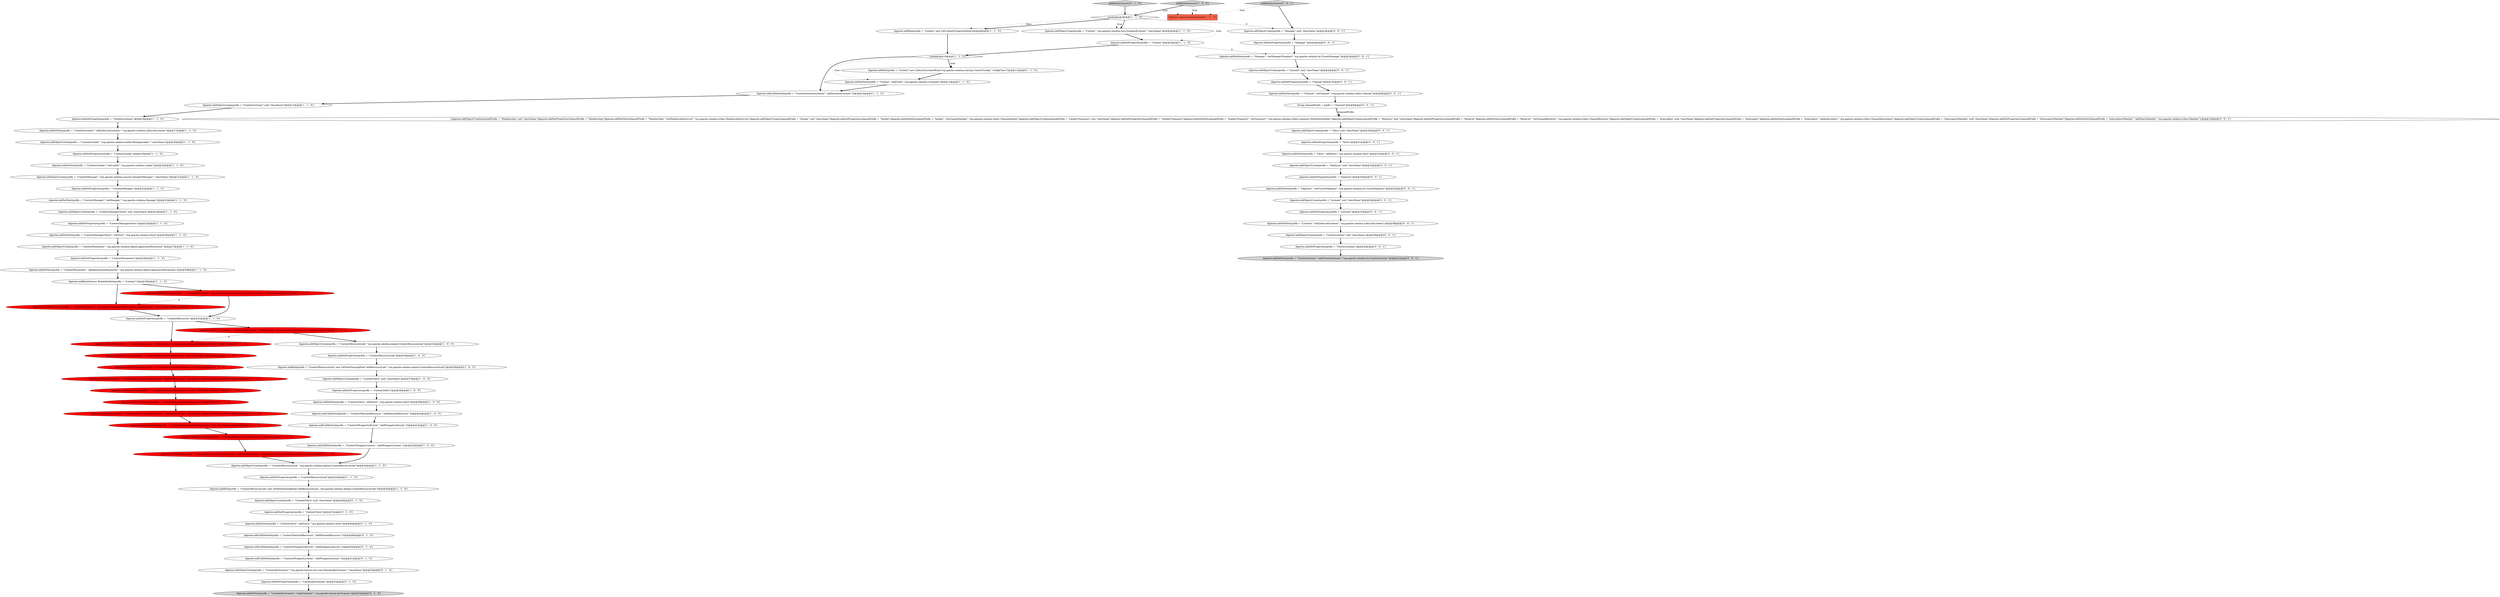 digraph {
5 [style = filled, label = "digester.addSetProperties(prefix + \"Context/Resources\")@@@32@@@['1', '1', '0']", fillcolor = white, shape = ellipse image = "AAA0AAABBB1BBB"];
15 [style = filled, label = "digester.addSetProperties(prefix + \"Context/ResourceLink\")@@@44@@@['1', '1', '0']", fillcolor = white, shape = ellipse image = "AAA0AAABBB1BBB"];
67 [style = filled, label = "digester.addSetNext(prefix + \"Manager\",\"setManagerTemplate\",\"org.apache.catalina.ha.ClusterManager\")@@@5@@@['0', '0', '1']", fillcolor = white, shape = ellipse image = "AAA0AAABBB3BBB"];
78 [style = filled, label = "{digester.addObjectCreate(channelPrefix + \"Membership\",null,\"className\")digester.addSetProperties(channelPrefix + \"Membership\")digester.addSetNext(channelPrefix + \"Membership\",\"setMembershipService\",\"org.apache.catalina.tribes.MembershipService\")digester.addObjectCreate(channelPrefix + \"Sender\",null,\"className\")digester.addSetProperties(channelPrefix + \"Sender\")digester.addSetNext(channelPrefix + \"Sender\",\"setChannelSender\",\"org.apache.catalina.tribes.ChannelSender\")digester.addObjectCreate(channelPrefix + \"Sender/Transport\",null,\"className\")digester.addSetProperties(channelPrefix + \"Sender/Transport\")digester.addSetNext(channelPrefix + \"Sender/Transport\",\"setTransport\",\"org.apache.catalina.tribes.transport.MultiPointSender\")digester.addObjectCreate(channelPrefix + \"Receiver\",null,\"className\")digester.addSetProperties(channelPrefix + \"Receiver\")digester.addSetNext(channelPrefix + \"Receiver\",\"setChannelReceiver\",\"org.apache.catalina.tribes.ChannelReceiver\")digester.addObjectCreate(channelPrefix + \"Interceptor\",null,\"className\")digester.addSetProperties(channelPrefix + \"Interceptor\")digester.addSetNext(channelPrefix + \"Interceptor\",\"addInterceptor\",\"org.apache.catalina.tribes.ChannelInterceptor\")digester.addObjectCreate(channelPrefix + \"Interceptor/Member\",null,\"className\")digester.addSetProperties(channelPrefix + \"Interceptor/Member\")digester.addSetNext(channelPrefix + \"Interceptor/Member\",\"addStaticMember\",\"org.apache.catalina.tribes.Member\")}@@@10@@@['0', '0', '1']", fillcolor = white, shape = ellipse image = "AAA0AAABBB3BBB"];
41 [style = filled, label = "digester.addSetNext(prefix + \"Context/Resources/JarResources\",\"addJarResources\",\"org.apache.catalina.WebResourceSet\")@@@39@@@['0', '1', '0']", fillcolor = red, shape = ellipse image = "AAA1AAABBB2BBB"];
8 [style = filled, label = "digester.addSetProperties(prefix + \"Context/Parameter\")@@@28@@@['1', '1', '0']", fillcolor = white, shape = ellipse image = "AAA0AAABBB1BBB"];
9 [style = filled, label = "create@@@10@@@['1', '1', '0']", fillcolor = white, shape = diamond image = "AAA0AAABBB1BBB"];
18 [style = filled, label = "digester.addCallMethod(prefix + \"Context/WrapperLifecycle\",\"addWrapperLifecycle\",0)@@@41@@@['1', '0', '0']", fillcolor = white, shape = ellipse image = "AAA0AAABBB1BBB"];
44 [style = filled, label = "digester.addObjectCreate(prefix + \"Context/JarScanner\",\"org.apache.tomcat.util.scan.StandardJarScanner\",\"className\")@@@52@@@['0', '1', '0']", fillcolor = white, shape = ellipse image = "AAA0AAABBB2BBB"];
65 [style = filled, label = "digester.addSetProperties(prefix + \"Channel\")@@@7@@@['0', '0', '1']", fillcolor = white, shape = ellipse image = "AAA0AAABBB3BBB"];
17 [style = filled, label = "digester.addCallMethod(prefix + \"Context/WatchedResource\",\"addWatchedResource\",0)@@@40@@@['1', '0', '0']", fillcolor = white, shape = ellipse image = "AAA0AAABBB1BBB"];
77 [style = filled, label = "digester.addSetProperties(prefix + \"Listener\")@@@37@@@['0', '0', '1']", fillcolor = white, shape = ellipse image = "AAA0AAABBB3BBB"];
80 [style = filled, label = "digester.addSetProperties(prefix + \"Manager\")@@@4@@@['0', '0', '1']", fillcolor = white, shape = ellipse image = "AAA0AAABBB3BBB"];
55 [style = filled, label = "digester.addSetNext(prefix + \"Context/Resources\",\"setResources\",\"org.apache.catalina.WebResourceRoot\")@@@33@@@['0', '1', '0']", fillcolor = red, shape = ellipse image = "AAA1AAABBB2BBB"];
58 [style = filled, label = "digester.addSetNext(prefix + \"Context/Resources/PreResources\",\"addPreResources\",\"org.apache.catalina.WebResourceSet\")@@@36@@@['0', '1', '0']", fillcolor = red, shape = ellipse image = "AAA1AAABBB2BBB"];
81 [style = filled, label = "digester.addObjectCreate(prefix + \"Valve\",null,\"className\")@@@30@@@['0', '0', '1']", fillcolor = white, shape = ellipse image = "AAA0AAABBB3BBB"];
71 [style = filled, label = "digester.addObjectCreate(prefix + \"Channel\",null,\"className\")@@@6@@@['0', '0', '1']", fillcolor = white, shape = ellipse image = "AAA0AAABBB3BBB"];
60 [style = filled, label = "digester.addObjectCreate(prefix + \"Context/Resources\",\"org.apache.catalina.webresources.StandardRoot\",\"className\")@@@31@@@['0', '1', '0']", fillcolor = red, shape = ellipse image = "AAA1AAABBB2BBB"];
11 [style = filled, label = "digester.addRuleSet(new RealmRuleSet(prefix + \"Context/\"))@@@30@@@['1', '1', '0']", fillcolor = white, shape = ellipse image = "AAA0AAABBB1BBB"];
10 [style = filled, label = "digester.addObjectCreate(prefix + \"Context/Manager\",\"org.apache.catalina.session.StandardManager\",\"className\")@@@21@@@['1', '1', '0']", fillcolor = white, shape = ellipse image = "AAA0AAABBB1BBB"];
38 [style = filled, label = "addRuleInstances['1', '0', '0']", fillcolor = lightgray, shape = diamond image = "AAA0AAABBB1BBB"];
69 [style = filled, label = "digester.addSetNext(prefix + \"Deployer\",\"setClusterDeployer\",\"org.apache.catalina.ha.ClusterDeployer\")@@@35@@@['0', '0', '1']", fillcolor = white, shape = ellipse image = "AAA0AAABBB3BBB"];
12 [style = filled, label = "digester.addSetProperties(prefix + \"Context/Valve\")@@@38@@@['1', '0', '0']", fillcolor = white, shape = ellipse image = "AAA0AAABBB1BBB"];
29 [style = filled, label = "digester.addObjectCreate(prefix + \"Context/Loader\",\"org.apache.catalina.loader.WebappLoader\",\"className\")@@@18@@@['1', '1', '0']", fillcolor = white, shape = ellipse image = "AAA0AAABBB1BBB"];
74 [style = filled, label = "digester.addObjectCreate(prefix + \"Manager\",null,\"className\")@@@3@@@['0', '0', '1']", fillcolor = white, shape = ellipse image = "AAA0AAABBB3BBB"];
16 [style = filled, label = "digester.addObjectCreate(prefix + \"Context/ResourceLink\",\"org.apache.catalina.deploy.ContextResourceLink\")@@@43@@@['1', '1', '0']", fillcolor = white, shape = ellipse image = "AAA0AAABBB1BBB"];
75 [style = filled, label = "String channelPrefix = prefix + \"Channel/\"@@@9@@@['0', '0', '1']", fillcolor = white, shape = ellipse image = "AAA0AAABBB3BBB"];
51 [style = filled, label = "digester.addCallMethod(prefix + \"Context/WrapperListener\",\"addWrapperListener\",0)@@@51@@@['0', '1', '0']", fillcolor = white, shape = ellipse image = "AAA0AAABBB2BBB"];
48 [style = filled, label = "digester.addSetNext(prefix + \"Context/Resources/PostResources\",\"addPostResources\",\"org.apache.catalina.WebResourceSet\")@@@42@@@['0', '1', '0']", fillcolor = red, shape = ellipse image = "AAA1AAABBB2BBB"];
2 [style = filled, label = "digester.addObjectCreate(prefix + \"Context/ResourceLink\",\"org.apache.catalina.deploy.ContextResourceLink\")@@@34@@@['1', '0', '0']", fillcolor = white, shape = ellipse image = "AAA0AAABBB1BBB"];
33 [style = filled, label = "digester.addSetNext(prefix + \"Context/Listener\",\"addLifecycleListener\",\"org.apache.catalina.LifecycleListener\")@@@17@@@['1', '1', '0']", fillcolor = white, shape = ellipse image = "AAA0AAABBB1BBB"];
22 [style = filled, label = "digester.addSetNext(prefix + \"Context\",\"addChild\",\"org.apache.catalina.Container\")@@@12@@@['1', '1', '0']", fillcolor = white, shape = ellipse image = "AAA0AAABBB1BBB"];
28 [style = filled, label = "digester.addSetProperties(prefix + \"Context\")@@@5@@@['1', '1', '0']", fillcolor = white, shape = ellipse image = "AAA0AAABBB1BBB"];
46 [style = filled, label = "digester.addSetNext(prefix + \"Context/JarScanner\",\"setJarScanner\",\"org.apache.tomcat.JarScanner\")@@@54@@@['0', '1', '0']", fillcolor = lightgray, shape = ellipse image = "AAA0AAABBB2BBB"];
79 [style = filled, label = "digester.addSetProperties(prefix + \"ClusterListener\")@@@40@@@['0', '0', '1']", fillcolor = white, shape = ellipse image = "AAA0AAABBB3BBB"];
6 [style = filled, label = "digester.addSetProperties(prefix + \"Context/ResourceLink\")@@@35@@@['1', '0', '0']", fillcolor = white, shape = ellipse image = "AAA0AAABBB1BBB"];
39 [style = filled, label = "digester.addObjectCreate(prefix + \"Context/Resources\",\"org.apache.naming.resources.FileDirContext\",\"className\")@@@31@@@['1', '0', '0']", fillcolor = red, shape = ellipse image = "AAA1AAABBB1BBB"];
19 [style = filled, label = "Digester digester@@@2@@@['1', '1', '1']", fillcolor = tomato, shape = box image = "AAA0AAABBB1BBB"];
49 [style = filled, label = "digester.addObjectCreate(prefix + \"Context/Valve\",null,\"className\")@@@46@@@['0', '1', '0']", fillcolor = white, shape = ellipse image = "AAA0AAABBB2BBB"];
54 [style = filled, label = "digester.addObjectCreate(prefix + \"Context/Resources/PostResources\",null,\"className\")@@@40@@@['0', '1', '0']", fillcolor = red, shape = ellipse image = "AAA1AAABBB2BBB"];
50 [style = filled, label = "addRuleInstances['0', '1', '0']", fillcolor = lightgray, shape = diamond image = "AAA0AAABBB2BBB"];
30 [style = filled, label = "create@@@3@@@['1', '1', '0']", fillcolor = white, shape = diamond image = "AAA0AAABBB1BBB"];
32 [style = filled, label = "digester.addRule(prefix + \"Context\",new LifecycleListenerRule(\"org.apache.catalina.startup.ContextConfig\",\"configClass\"))@@@11@@@['1', '1', '0']", fillcolor = white, shape = ellipse image = "AAA0AAABBB1BBB"];
13 [style = filled, label = "digester.addSetProperties(prefix + \"Context/Manager/Store\")@@@25@@@['1', '1', '0']", fillcolor = white, shape = ellipse image = "AAA0AAABBB1BBB"];
53 [style = filled, label = "digester.addCallMethod(prefix + \"Context/WrapperLifecycle\",\"addWrapperLifecycle\",0)@@@50@@@['0', '1', '0']", fillcolor = white, shape = ellipse image = "AAA0AAABBB2BBB"];
82 [style = filled, label = "digester.addSetNext(prefix + \"ClusterListener\",\"addClusterListener\",\"org.apache.catalina.ha.ClusterListener\")@@@41@@@['0', '0', '1']", fillcolor = lightgray, shape = ellipse image = "AAA0AAABBB3BBB"];
34 [style = filled, label = "digester.addSetNext(prefix + \"Context/Manager/Store\",\"setStore\",\"org.apache.catalina.Store\")@@@26@@@['1', '1', '0']", fillcolor = white, shape = ellipse image = "AAA0AAABBB1BBB"];
37 [style = filled, label = "digester.addObjectCreate(prefix + \"Context/Listener\",null,\"className\")@@@15@@@['1', '1', '0']", fillcolor = white, shape = ellipse image = "AAA0AAABBB1BBB"];
40 [style = filled, label = "digester.addRule(prefix + \"Context\",new SetContextPropertiesRule())@@@8@@@['1', '1', '0']", fillcolor = white, shape = ellipse image = "AAA0AAABBB1BBB"];
42 [style = filled, label = "digester.addObjectCreate(prefix + \"Context/Resources/PreResources\",null,\"className\")@@@34@@@['0', '1', '0']", fillcolor = red, shape = ellipse image = "AAA1AAABBB2BBB"];
3 [style = filled, label = "digester.addRule(prefix + \"Context/ResourceLink\",new SetNextNamingRule(\"addResourceLink\",\"org.apache.catalina.deploy.ContextResourceLink\"))@@@36@@@['1', '0', '0']", fillcolor = white, shape = ellipse image = "AAA0AAABBB1BBB"];
61 [style = filled, label = "digester.addSetProperties(prefix + \"Context/JarScanner\")@@@53@@@['0', '1', '0']", fillcolor = white, shape = ellipse image = "AAA0AAABBB2BBB"];
21 [style = filled, label = "digester.addObjectCreate(prefix + \"Context\",\"org.apache.catalina.core.StandardContext\",\"className\")@@@4@@@['1', '1', '0']", fillcolor = white, shape = ellipse image = "AAA0AAABBB1BBB"];
68 [style = filled, label = "digester.addSetNext(prefix + \"Channel\",\"setChannel\",\"org.apache.catalina.tribes.Channel\")@@@8@@@['0', '0', '1']", fillcolor = white, shape = ellipse image = "AAA0AAABBB3BBB"];
27 [style = filled, label = "digester.addCallMethod(prefix + \"Context/WrapperListener\",\"addWrapperListener\",0)@@@42@@@['1', '0', '0']", fillcolor = white, shape = ellipse image = "AAA0AAABBB1BBB"];
72 [style = filled, label = "digester.addSetProperties(prefix + \"Valve\")@@@31@@@['0', '0', '1']", fillcolor = white, shape = ellipse image = "AAA0AAABBB3BBB"];
59 [style = filled, label = "digester.addCallMethod(prefix + \"Context/WatchedResource\",\"addWatchedResource\",0)@@@49@@@['0', '1', '0']", fillcolor = white, shape = ellipse image = "AAA0AAABBB2BBB"];
35 [style = filled, label = "digester.addSetProperties(prefix + \"Context/Listener\")@@@16@@@['1', '1', '0']", fillcolor = white, shape = ellipse image = "AAA0AAABBB1BBB"];
4 [style = filled, label = "digester.addSetNext(prefix + \"Context/Loader\",\"setLoader\",\"org.apache.catalina.Loader\")@@@20@@@['1', '1', '0']", fillcolor = white, shape = ellipse image = "AAA0AAABBB1BBB"];
0 [style = filled, label = "digester.addObjectCreate(prefix + \"Context/Manager/Store\",null,\"className\")@@@24@@@['1', '1', '0']", fillcolor = white, shape = ellipse image = "AAA0AAABBB1BBB"];
20 [style = filled, label = "digester.addSetProperties(prefix + \"Context/Manager\")@@@22@@@['1', '1', '0']", fillcolor = white, shape = ellipse image = "AAA0AAABBB1BBB"];
36 [style = filled, label = "digester.addSetNext(prefix + \"Context/Resources\",\"setResources\",\"javax.naming.directory.DirContext\")@@@33@@@['1', '0', '0']", fillcolor = red, shape = ellipse image = "AAA1AAABBB1BBB"];
43 [style = filled, label = "digester.addSetProperties(prefix + \"Context/Resources/JarResources\")@@@38@@@['0', '1', '0']", fillcolor = red, shape = ellipse image = "AAA1AAABBB2BBB"];
64 [style = filled, label = "addRuleInstances['0', '0', '1']", fillcolor = lightgray, shape = diamond image = "AAA0AAABBB3BBB"];
76 [style = filled, label = "digester.addSetNext(prefix + \"Listener\",\"addLifecycleListener\",\"org.apache.catalina.LifecycleListener\")@@@38@@@['0', '0', '1']", fillcolor = white, shape = ellipse image = "AAA0AAABBB3BBB"];
25 [style = filled, label = "digester.addRule(prefix + \"Context/ResourceLink\",new SetNextNamingRule(\"addResourceLink\",\"org.apache.catalina.deploy.ContextResourceLink\"))@@@45@@@['1', '1', '0']", fillcolor = white, shape = ellipse image = "AAA0AAABBB1BBB"];
63 [style = filled, label = "digester.addObjectCreate(prefix + \"ClusterListener\",null,\"className\")@@@39@@@['0', '0', '1']", fillcolor = white, shape = ellipse image = "AAA0AAABBB3BBB"];
47 [style = filled, label = "digester.addSetNext(prefix + \"Context/Valve\",\"addValve\",\"org.apache.catalina.Valve\")@@@48@@@['0', '1', '0']", fillcolor = white, shape = ellipse image = "AAA0AAABBB2BBB"];
31 [style = filled, label = "digester.addSetProperties(prefix + \"Context/Loader\")@@@19@@@['1', '1', '0']", fillcolor = white, shape = ellipse image = "AAA0AAABBB1BBB"];
66 [style = filled, label = "digester.addSetProperties(prefix + \"Deployer\")@@@34@@@['0', '0', '1']", fillcolor = white, shape = ellipse image = "AAA0AAABBB3BBB"];
57 [style = filled, label = "digester.addSetProperties(prefix + \"Context/Valve\")@@@47@@@['0', '1', '0']", fillcolor = white, shape = ellipse image = "AAA0AAABBB2BBB"];
26 [style = filled, label = "digester.addSetNext(prefix + \"Context/Parameter\",\"addApplicationParameter\",\"org.apache.catalina.deploy.ApplicationParameter\")@@@29@@@['1', '1', '0']", fillcolor = white, shape = ellipse image = "AAA0AAABBB1BBB"];
56 [style = filled, label = "digester.addSetProperties(prefix + \"Context/Resources/PostResources\")@@@41@@@['0', '1', '0']", fillcolor = red, shape = ellipse image = "AAA1AAABBB2BBB"];
1 [style = filled, label = "digester.addObjectCreate(prefix + \"Context/Parameter\",\"org.apache.catalina.deploy.ApplicationParameter\")@@@27@@@['1', '1', '0']", fillcolor = white, shape = ellipse image = "AAA0AAABBB1BBB"];
24 [style = filled, label = "digester.addCallMethod(prefix + \"Context/InstanceListener\",\"addInstanceListener\",0)@@@14@@@['1', '1', '0']", fillcolor = white, shape = ellipse image = "AAA0AAABBB1BBB"];
7 [style = filled, label = "digester.addObjectCreate(prefix + \"Context/Valve\",null,\"className\")@@@37@@@['1', '0', '0']", fillcolor = white, shape = ellipse image = "AAA0AAABBB1BBB"];
70 [style = filled, label = "digester.addObjectCreate(prefix + \"Listener\",null,\"className\")@@@36@@@['0', '0', '1']", fillcolor = white, shape = ellipse image = "AAA0AAABBB3BBB"];
52 [style = filled, label = "digester.addObjectCreate(prefix + \"Context/Resources/JarResources\",null,\"className\")@@@37@@@['0', '1', '0']", fillcolor = red, shape = ellipse image = "AAA1AAABBB2BBB"];
62 [style = filled, label = "digester.addObjectCreate(prefix + \"Deployer\",null,\"className\")@@@33@@@['0', '0', '1']", fillcolor = white, shape = ellipse image = "AAA0AAABBB3BBB"];
23 [style = filled, label = "digester.addSetNext(prefix + \"Context/Manager\",\"setManager\",\"org.apache.catalina.Manager\")@@@23@@@['1', '1', '0']", fillcolor = white, shape = ellipse image = "AAA0AAABBB1BBB"];
73 [style = filled, label = "digester.addSetNext(prefix + \"Valve\",\"addValve\",\"org.apache.catalina.Valve\")@@@32@@@['0', '0', '1']", fillcolor = white, shape = ellipse image = "AAA0AAABBB3BBB"];
45 [style = filled, label = "digester.addSetProperties(prefix + \"Context/Resources/PreResources\")@@@35@@@['0', '1', '0']", fillcolor = red, shape = ellipse image = "AAA1AAABBB2BBB"];
14 [style = filled, label = "digester.addSetNext(prefix + \"Context/Valve\",\"addValve\",\"org.apache.catalina.Valve\")@@@39@@@['1', '0', '0']", fillcolor = white, shape = ellipse image = "AAA0AAABBB1BBB"];
25->49 [style = bold, label=""];
6->3 [style = bold, label=""];
5->55 [style = bold, label=""];
32->22 [style = bold, label=""];
54->56 [style = bold, label=""];
0->13 [style = bold, label=""];
42->45 [style = bold, label=""];
2->6 [style = bold, label=""];
15->25 [style = bold, label=""];
73->62 [style = bold, label=""];
38->19 [style = dotted, label="true"];
28->9 [style = bold, label=""];
14->17 [style = bold, label=""];
67->71 [style = bold, label=""];
61->46 [style = bold, label=""];
11->60 [style = bold, label=""];
26->11 [style = bold, label=""];
21->28 [style = bold, label=""];
38->30 [style = bold, label=""];
36->2 [style = bold, label=""];
65->68 [style = bold, label=""];
72->73 [style = bold, label=""];
30->40 [style = bold, label=""];
41->54 [style = bold, label=""];
5->36 [style = bold, label=""];
71->65 [style = bold, label=""];
75->78 [style = bold, label=""];
9->24 [style = bold, label=""];
9->32 [style = dotted, label="true"];
13->34 [style = bold, label=""];
50->30 [style = bold, label=""];
9->32 [style = bold, label=""];
51->44 [style = bold, label=""];
64->74 [style = bold, label=""];
31->4 [style = bold, label=""];
30->74 [style = dashed, label="0"];
27->16 [style = bold, label=""];
66->69 [style = bold, label=""];
33->29 [style = bold, label=""];
20->23 [style = bold, label=""];
3->7 [style = bold, label=""];
48->16 [style = bold, label=""];
12->14 [style = bold, label=""];
56->48 [style = bold, label=""];
39->60 [style = dashed, label="0"];
28->67 [style = dashed, label="0"];
30->28 [style = dotted, label="true"];
36->55 [style = dashed, label="0"];
4->10 [style = bold, label=""];
44->61 [style = bold, label=""];
1->8 [style = bold, label=""];
63->79 [style = bold, label=""];
39->5 [style = bold, label=""];
40->9 [style = bold, label=""];
62->66 [style = bold, label=""];
79->82 [style = bold, label=""];
55->42 [style = bold, label=""];
23->0 [style = bold, label=""];
47->59 [style = bold, label=""];
59->53 [style = bold, label=""];
60->5 [style = bold, label=""];
45->58 [style = bold, label=""];
52->43 [style = bold, label=""];
30->21 [style = bold, label=""];
30->40 [style = dotted, label="false"];
80->67 [style = bold, label=""];
43->41 [style = bold, label=""];
37->35 [style = bold, label=""];
57->47 [style = bold, label=""];
9->22 [style = dotted, label="true"];
78->81 [style = bold, label=""];
75->78 [style = solid, label="channelPrefix"];
16->15 [style = bold, label=""];
50->19 [style = dotted, label="true"];
10->20 [style = bold, label=""];
53->51 [style = bold, label=""];
7->12 [style = bold, label=""];
34->1 [style = bold, label=""];
29->31 [style = bold, label=""];
35->33 [style = bold, label=""];
70->77 [style = bold, label=""];
64->19 [style = dotted, label="true"];
74->80 [style = bold, label=""];
30->21 [style = dotted, label="true"];
77->76 [style = bold, label=""];
81->72 [style = bold, label=""];
18->27 [style = bold, label=""];
24->37 [style = bold, label=""];
68->75 [style = bold, label=""];
11->39 [style = bold, label=""];
58->52 [style = bold, label=""];
69->70 [style = bold, label=""];
22->24 [style = bold, label=""];
49->57 [style = bold, label=""];
76->63 [style = bold, label=""];
17->18 [style = bold, label=""];
8->26 [style = bold, label=""];
}
